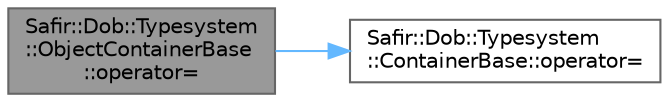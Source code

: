 digraph "Safir::Dob::Typesystem::ObjectContainerBase::operator="
{
 // LATEX_PDF_SIZE
  bgcolor="transparent";
  edge [fontname=Helvetica,fontsize=10,labelfontname=Helvetica,labelfontsize=10];
  node [fontname=Helvetica,fontsize=10,shape=box,height=0.2,width=0.4];
  rankdir="LR";
  Node1 [label="Safir::Dob::Typesystem\l::ObjectContainerBase\l::operator=",height=0.2,width=0.4,color="gray40", fillcolor="grey60", style="filled", fontcolor="black",tooltip="Copy assignment operator."];
  Node1 -> Node2 [color="steelblue1",style="solid"];
  Node2 [label="Safir::Dob::Typesystem\l::ContainerBase::operator=",height=0.2,width=0.4,color="grey40", fillcolor="white", style="filled",URL="$a01399.html#ae61be338f36196155b670e05ce175aee",tooltip="Copy assignment operator."];
}
